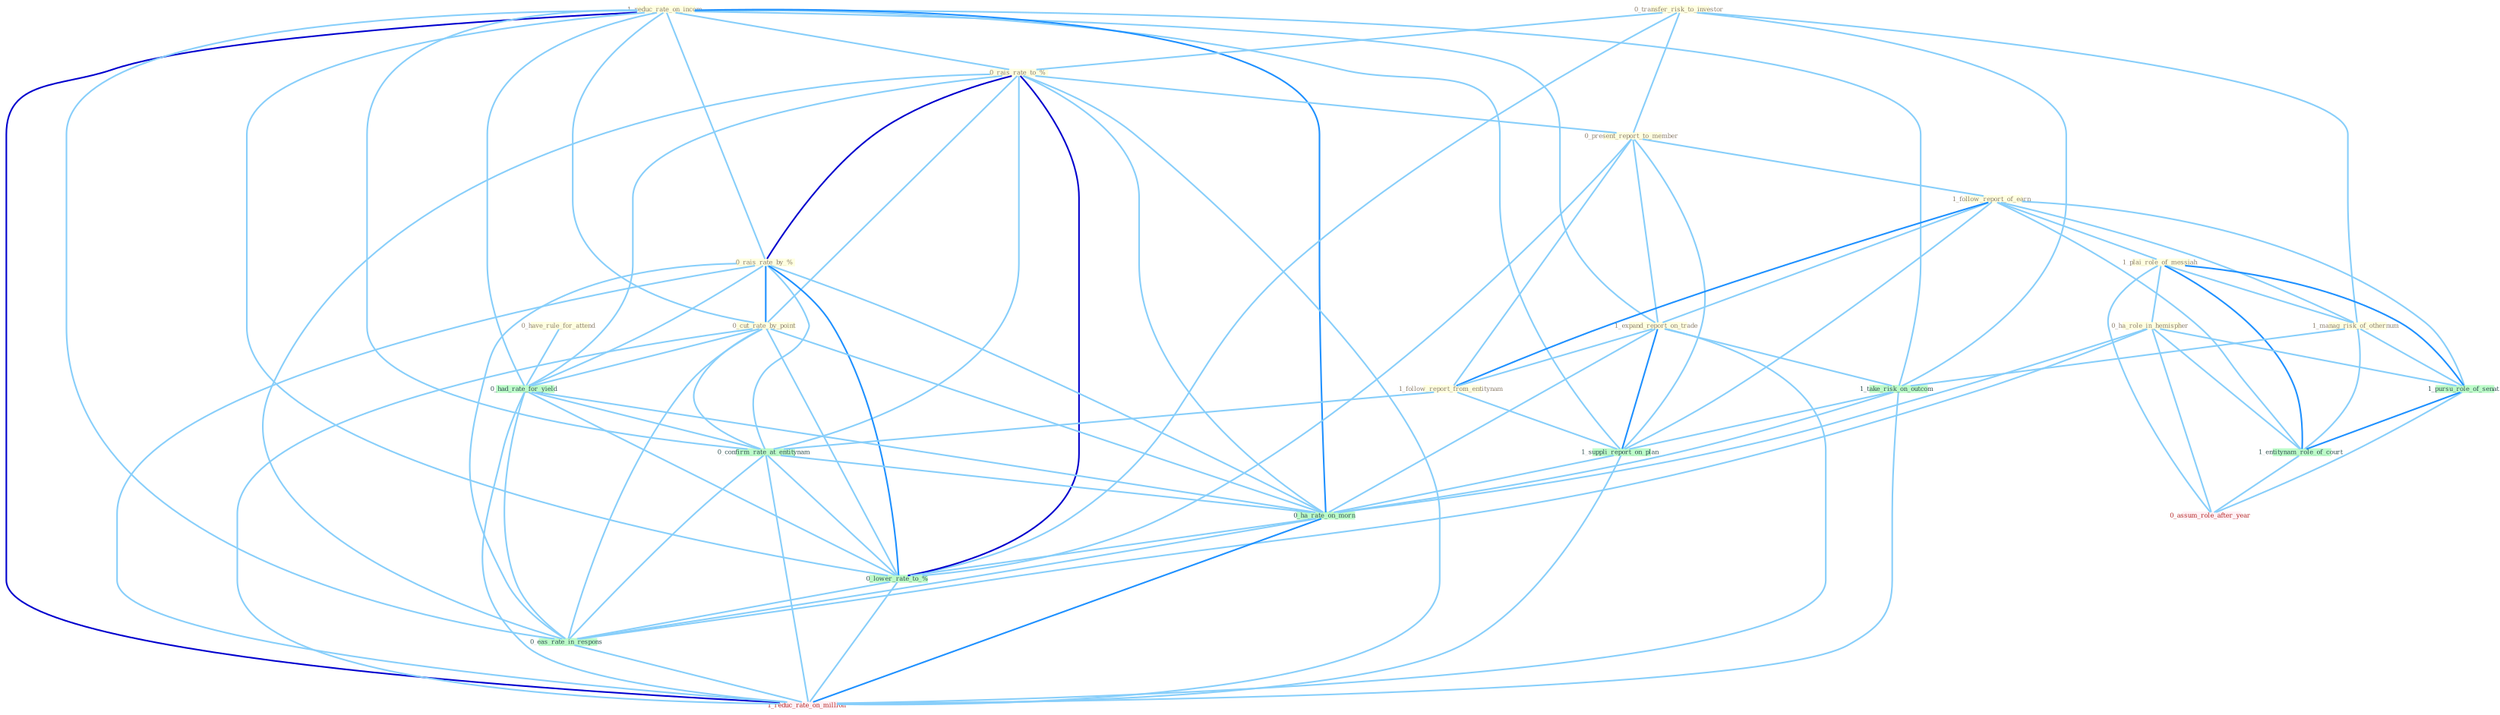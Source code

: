 Graph G{ 
    node
    [shape=polygon,style=filled,width=.5,height=.06,color="#BDFCC9",fixedsize=true,fontsize=4,
    fontcolor="#2f4f4f"];
    {node
    [color="#ffffe0", fontcolor="#8b7d6b"] "1_reduc_rate_on_incom " "0_have_rule_for_attend " "0_transfer_risk_to_investor " "0_rais_rate_to_% " "0_present_report_to_member " "0_rais_rate_by_% " "1_follow_report_of_earn " "1_plai_role_of_messiah " "1_expand_report_on_trade " "1_follow_report_from_entitynam " "0_cut_rate_by_point " "0_ha_role_in_hemispher " "1_manag_risk_of_othernum "}
{node [color="#fff0f5", fontcolor="#b22222"] "1_reduc_rate_on_million " "0_assum_role_after_year "}
edge [color="#B0E2FF"];

	"1_reduc_rate_on_incom " -- "0_rais_rate_to_% " [w="1", color="#87cefa" ];
	"1_reduc_rate_on_incom " -- "0_rais_rate_by_% " [w="1", color="#87cefa" ];
	"1_reduc_rate_on_incom " -- "1_expand_report_on_trade " [w="1", color="#87cefa" ];
	"1_reduc_rate_on_incom " -- "0_cut_rate_by_point " [w="1", color="#87cefa" ];
	"1_reduc_rate_on_incom " -- "1_take_risk_on_outcom " [w="1", color="#87cefa" ];
	"1_reduc_rate_on_incom " -- "1_suppli_report_on_plan " [w="1", color="#87cefa" ];
	"1_reduc_rate_on_incom " -- "0_had_rate_for_yield " [w="1", color="#87cefa" ];
	"1_reduc_rate_on_incom " -- "0_confirm_rate_at_entitynam " [w="1", color="#87cefa" ];
	"1_reduc_rate_on_incom " -- "0_ha_rate_on_morn " [w="2", color="#1e90ff" , len=0.8];
	"1_reduc_rate_on_incom " -- "0_lower_rate_to_% " [w="1", color="#87cefa" ];
	"1_reduc_rate_on_incom " -- "0_eas_rate_in_respons " [w="1", color="#87cefa" ];
	"1_reduc_rate_on_incom " -- "1_reduc_rate_on_million " [w="3", color="#0000cd" , len=0.6];
	"0_have_rule_for_attend " -- "0_had_rate_for_yield " [w="1", color="#87cefa" ];
	"0_transfer_risk_to_investor " -- "0_rais_rate_to_% " [w="1", color="#87cefa" ];
	"0_transfer_risk_to_investor " -- "0_present_report_to_member " [w="1", color="#87cefa" ];
	"0_transfer_risk_to_investor " -- "1_manag_risk_of_othernum " [w="1", color="#87cefa" ];
	"0_transfer_risk_to_investor " -- "1_take_risk_on_outcom " [w="1", color="#87cefa" ];
	"0_transfer_risk_to_investor " -- "0_lower_rate_to_% " [w="1", color="#87cefa" ];
	"0_rais_rate_to_% " -- "0_present_report_to_member " [w="1", color="#87cefa" ];
	"0_rais_rate_to_% " -- "0_rais_rate_by_% " [w="3", color="#0000cd" , len=0.6];
	"0_rais_rate_to_% " -- "0_cut_rate_by_point " [w="1", color="#87cefa" ];
	"0_rais_rate_to_% " -- "0_had_rate_for_yield " [w="1", color="#87cefa" ];
	"0_rais_rate_to_% " -- "0_confirm_rate_at_entitynam " [w="1", color="#87cefa" ];
	"0_rais_rate_to_% " -- "0_ha_rate_on_morn " [w="1", color="#87cefa" ];
	"0_rais_rate_to_% " -- "0_lower_rate_to_% " [w="3", color="#0000cd" , len=0.6];
	"0_rais_rate_to_% " -- "0_eas_rate_in_respons " [w="1", color="#87cefa" ];
	"0_rais_rate_to_% " -- "1_reduc_rate_on_million " [w="1", color="#87cefa" ];
	"0_present_report_to_member " -- "1_follow_report_of_earn " [w="1", color="#87cefa" ];
	"0_present_report_to_member " -- "1_expand_report_on_trade " [w="1", color="#87cefa" ];
	"0_present_report_to_member " -- "1_follow_report_from_entitynam " [w="1", color="#87cefa" ];
	"0_present_report_to_member " -- "1_suppli_report_on_plan " [w="1", color="#87cefa" ];
	"0_present_report_to_member " -- "0_lower_rate_to_% " [w="1", color="#87cefa" ];
	"0_rais_rate_by_% " -- "0_cut_rate_by_point " [w="2", color="#1e90ff" , len=0.8];
	"0_rais_rate_by_% " -- "0_had_rate_for_yield " [w="1", color="#87cefa" ];
	"0_rais_rate_by_% " -- "0_confirm_rate_at_entitynam " [w="1", color="#87cefa" ];
	"0_rais_rate_by_% " -- "0_ha_rate_on_morn " [w="1", color="#87cefa" ];
	"0_rais_rate_by_% " -- "0_lower_rate_to_% " [w="2", color="#1e90ff" , len=0.8];
	"0_rais_rate_by_% " -- "0_eas_rate_in_respons " [w="1", color="#87cefa" ];
	"0_rais_rate_by_% " -- "1_reduc_rate_on_million " [w="1", color="#87cefa" ];
	"1_follow_report_of_earn " -- "1_plai_role_of_messiah " [w="1", color="#87cefa" ];
	"1_follow_report_of_earn " -- "1_expand_report_on_trade " [w="1", color="#87cefa" ];
	"1_follow_report_of_earn " -- "1_follow_report_from_entitynam " [w="2", color="#1e90ff" , len=0.8];
	"1_follow_report_of_earn " -- "1_manag_risk_of_othernum " [w="1", color="#87cefa" ];
	"1_follow_report_of_earn " -- "1_pursu_role_of_senat " [w="1", color="#87cefa" ];
	"1_follow_report_of_earn " -- "1_suppli_report_on_plan " [w="1", color="#87cefa" ];
	"1_follow_report_of_earn " -- "1_entitynam_role_of_court " [w="1", color="#87cefa" ];
	"1_plai_role_of_messiah " -- "0_ha_role_in_hemispher " [w="1", color="#87cefa" ];
	"1_plai_role_of_messiah " -- "1_manag_risk_of_othernum " [w="1", color="#87cefa" ];
	"1_plai_role_of_messiah " -- "1_pursu_role_of_senat " [w="2", color="#1e90ff" , len=0.8];
	"1_plai_role_of_messiah " -- "1_entitynam_role_of_court " [w="2", color="#1e90ff" , len=0.8];
	"1_plai_role_of_messiah " -- "0_assum_role_after_year " [w="1", color="#87cefa" ];
	"1_expand_report_on_trade " -- "1_follow_report_from_entitynam " [w="1", color="#87cefa" ];
	"1_expand_report_on_trade " -- "1_take_risk_on_outcom " [w="1", color="#87cefa" ];
	"1_expand_report_on_trade " -- "1_suppli_report_on_plan " [w="2", color="#1e90ff" , len=0.8];
	"1_expand_report_on_trade " -- "0_ha_rate_on_morn " [w="1", color="#87cefa" ];
	"1_expand_report_on_trade " -- "1_reduc_rate_on_million " [w="1", color="#87cefa" ];
	"1_follow_report_from_entitynam " -- "1_suppli_report_on_plan " [w="1", color="#87cefa" ];
	"1_follow_report_from_entitynam " -- "0_confirm_rate_at_entitynam " [w="1", color="#87cefa" ];
	"0_cut_rate_by_point " -- "0_had_rate_for_yield " [w="1", color="#87cefa" ];
	"0_cut_rate_by_point " -- "0_confirm_rate_at_entitynam " [w="1", color="#87cefa" ];
	"0_cut_rate_by_point " -- "0_ha_rate_on_morn " [w="1", color="#87cefa" ];
	"0_cut_rate_by_point " -- "0_lower_rate_to_% " [w="1", color="#87cefa" ];
	"0_cut_rate_by_point " -- "0_eas_rate_in_respons " [w="1", color="#87cefa" ];
	"0_cut_rate_by_point " -- "1_reduc_rate_on_million " [w="1", color="#87cefa" ];
	"0_ha_role_in_hemispher " -- "1_pursu_role_of_senat " [w="1", color="#87cefa" ];
	"0_ha_role_in_hemispher " -- "0_ha_rate_on_morn " [w="1", color="#87cefa" ];
	"0_ha_role_in_hemispher " -- "1_entitynam_role_of_court " [w="1", color="#87cefa" ];
	"0_ha_role_in_hemispher " -- "0_eas_rate_in_respons " [w="1", color="#87cefa" ];
	"0_ha_role_in_hemispher " -- "0_assum_role_after_year " [w="1", color="#87cefa" ];
	"1_manag_risk_of_othernum " -- "1_pursu_role_of_senat " [w="1", color="#87cefa" ];
	"1_manag_risk_of_othernum " -- "1_take_risk_on_outcom " [w="1", color="#87cefa" ];
	"1_manag_risk_of_othernum " -- "1_entitynam_role_of_court " [w="1", color="#87cefa" ];
	"1_pursu_role_of_senat " -- "1_entitynam_role_of_court " [w="2", color="#1e90ff" , len=0.8];
	"1_pursu_role_of_senat " -- "0_assum_role_after_year " [w="1", color="#87cefa" ];
	"1_take_risk_on_outcom " -- "1_suppli_report_on_plan " [w="1", color="#87cefa" ];
	"1_take_risk_on_outcom " -- "0_ha_rate_on_morn " [w="1", color="#87cefa" ];
	"1_take_risk_on_outcom " -- "1_reduc_rate_on_million " [w="1", color="#87cefa" ];
	"1_suppli_report_on_plan " -- "0_ha_rate_on_morn " [w="1", color="#87cefa" ];
	"1_suppli_report_on_plan " -- "1_reduc_rate_on_million " [w="1", color="#87cefa" ];
	"0_had_rate_for_yield " -- "0_confirm_rate_at_entitynam " [w="1", color="#87cefa" ];
	"0_had_rate_for_yield " -- "0_ha_rate_on_morn " [w="1", color="#87cefa" ];
	"0_had_rate_for_yield " -- "0_lower_rate_to_% " [w="1", color="#87cefa" ];
	"0_had_rate_for_yield " -- "0_eas_rate_in_respons " [w="1", color="#87cefa" ];
	"0_had_rate_for_yield " -- "1_reduc_rate_on_million " [w="1", color="#87cefa" ];
	"0_confirm_rate_at_entitynam " -- "0_ha_rate_on_morn " [w="1", color="#87cefa" ];
	"0_confirm_rate_at_entitynam " -- "0_lower_rate_to_% " [w="1", color="#87cefa" ];
	"0_confirm_rate_at_entitynam " -- "0_eas_rate_in_respons " [w="1", color="#87cefa" ];
	"0_confirm_rate_at_entitynam " -- "1_reduc_rate_on_million " [w="1", color="#87cefa" ];
	"0_ha_rate_on_morn " -- "0_lower_rate_to_% " [w="1", color="#87cefa" ];
	"0_ha_rate_on_morn " -- "0_eas_rate_in_respons " [w="1", color="#87cefa" ];
	"0_ha_rate_on_morn " -- "1_reduc_rate_on_million " [w="2", color="#1e90ff" , len=0.8];
	"1_entitynam_role_of_court " -- "0_assum_role_after_year " [w="1", color="#87cefa" ];
	"0_lower_rate_to_% " -- "0_eas_rate_in_respons " [w="1", color="#87cefa" ];
	"0_lower_rate_to_% " -- "1_reduc_rate_on_million " [w="1", color="#87cefa" ];
	"0_eas_rate_in_respons " -- "1_reduc_rate_on_million " [w="1", color="#87cefa" ];
}